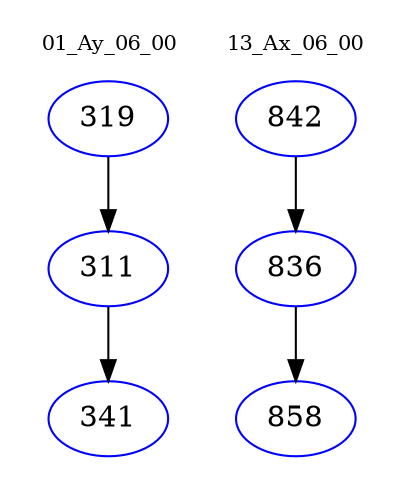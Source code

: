 digraph{
subgraph cluster_0 {
color = white
label = "01_Ay_06_00";
fontsize=10;
T0_319 [label="319", color="blue"]
T0_319 -> T0_311 [color="black"]
T0_311 [label="311", color="blue"]
T0_311 -> T0_341 [color="black"]
T0_341 [label="341", color="blue"]
}
subgraph cluster_1 {
color = white
label = "13_Ax_06_00";
fontsize=10;
T1_842 [label="842", color="blue"]
T1_842 -> T1_836 [color="black"]
T1_836 [label="836", color="blue"]
T1_836 -> T1_858 [color="black"]
T1_858 [label="858", color="blue"]
}
}
